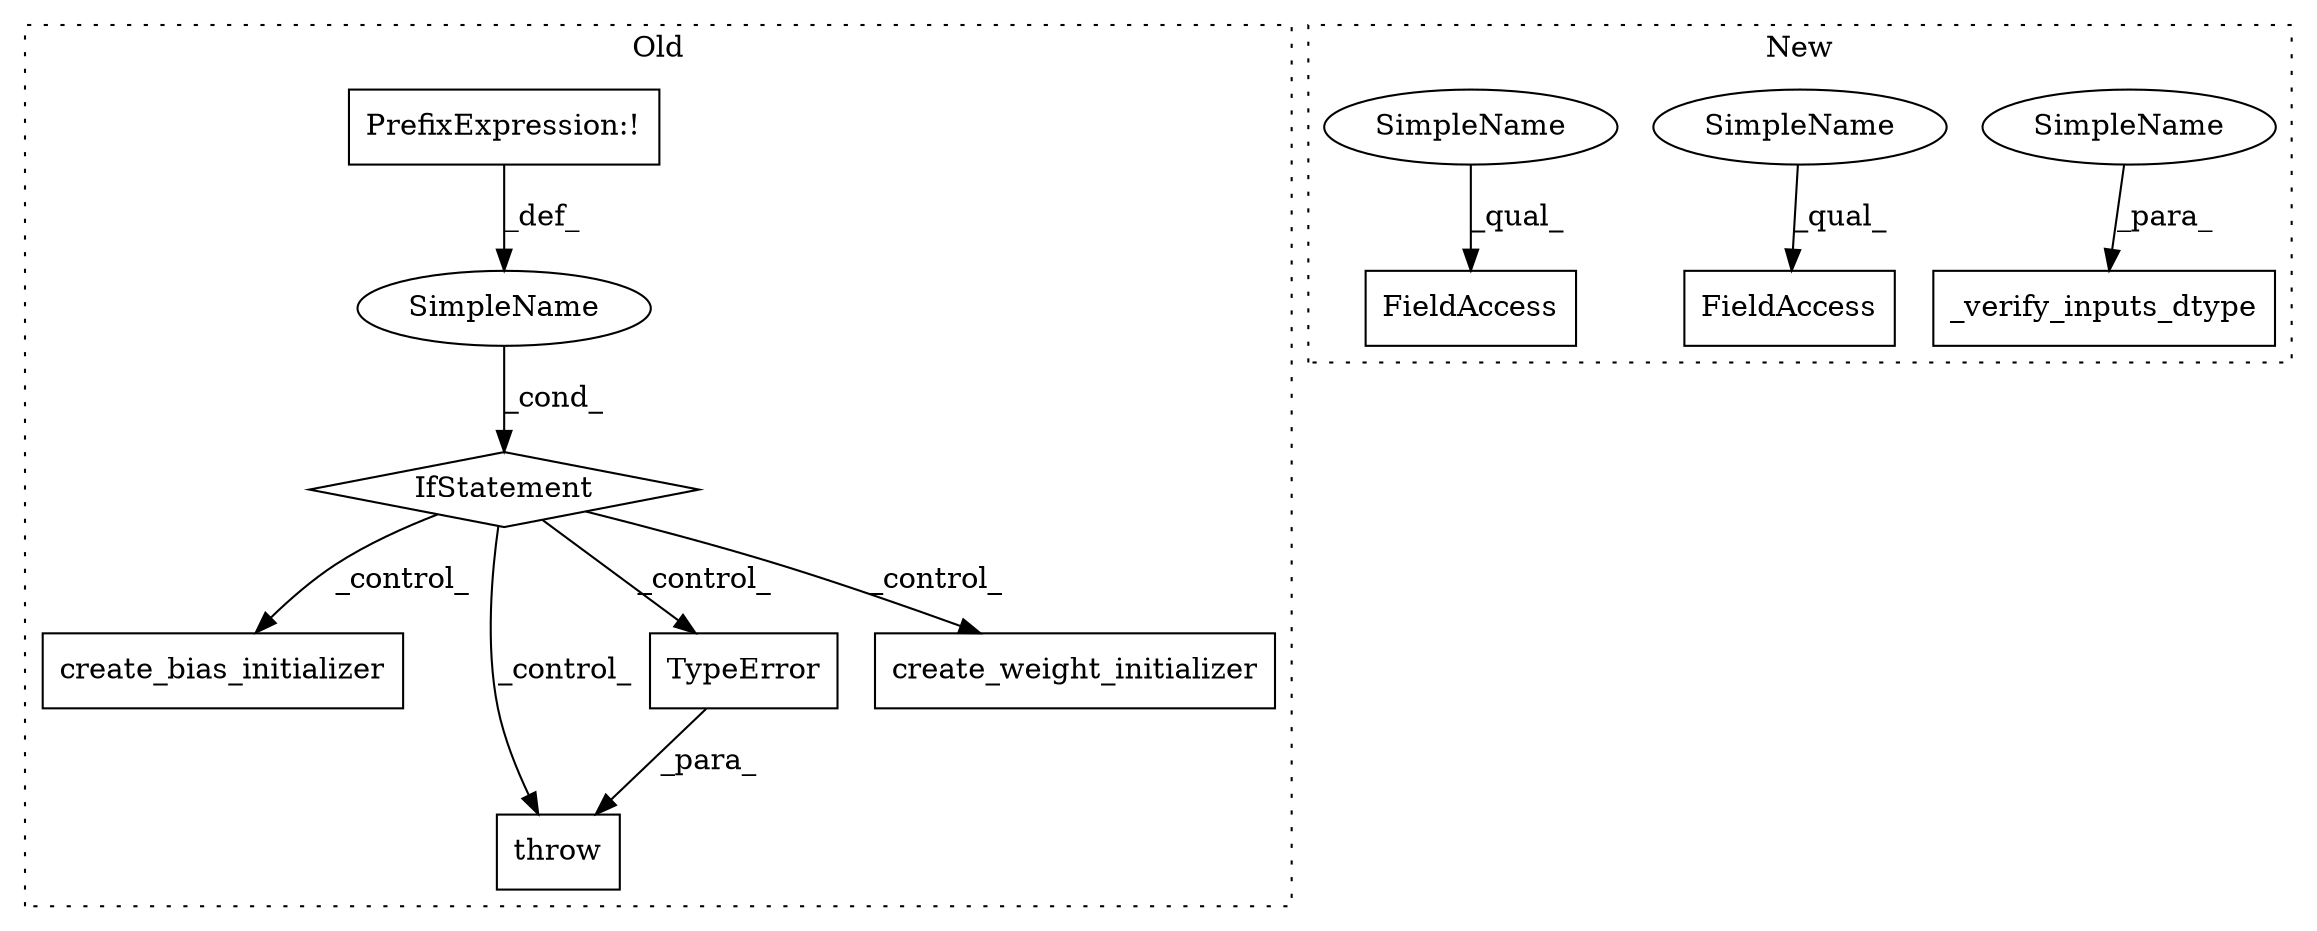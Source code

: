 digraph G {
subgraph cluster0 {
1 [label="create_bias_initializer" a="32" s="24227,24261" l="24,1" shape="box"];
3 [label="SimpleName" a="42" s="" l="" shape="ellipse"];
4 [label="throw" a="53" s="23720" l="6" shape="box"];
5 [label="PrefixExpression:!" a="38" s="23658" l="1" shape="box"];
7 [label="TypeError" a="32" s="23726,23809" l="10,1" shape="box"];
8 [label="IfStatement" a="25" s="23654,23710" l="4,2" shape="diamond"];
9 [label="create_weight_initializer" a="32" s="24066,24123" l="26,1" shape="box"];
label = "Old";
style="dotted";
}
subgraph cluster1 {
2 [label="_verify_inputs_dtype" a="32" s="23903,23930" l="21,1" shape="box"];
6 [label="FieldAccess" a="22" s="24464" l="12" shape="box"];
10 [label="FieldAccess" a="22" s="24759" l="12" shape="box"];
11 [label="SimpleName" a="42" s="23924" l="6" shape="ellipse"];
12 [label="SimpleName" a="42" s="24464" l="6" shape="ellipse"];
13 [label="SimpleName" a="42" s="24759" l="6" shape="ellipse"];
label = "New";
style="dotted";
}
3 -> 8 [label="_cond_"];
5 -> 3 [label="_def_"];
7 -> 4 [label="_para_"];
8 -> 4 [label="_control_"];
8 -> 1 [label="_control_"];
8 -> 7 [label="_control_"];
8 -> 9 [label="_control_"];
11 -> 2 [label="_para_"];
12 -> 6 [label="_qual_"];
13 -> 10 [label="_qual_"];
}